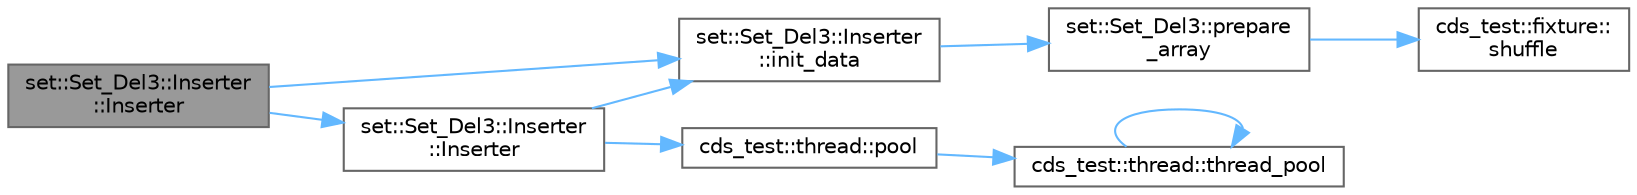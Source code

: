 digraph "set::Set_Del3::Inserter::Inserter"
{
 // LATEX_PDF_SIZE
  bgcolor="transparent";
  edge [fontname=Helvetica,fontsize=10,labelfontname=Helvetica,labelfontsize=10];
  node [fontname=Helvetica,fontsize=10,shape=box,height=0.2,width=0.4];
  rankdir="LR";
  Node1 [id="Node000001",label="set::Set_Del3::Inserter\l::Inserter",height=0.2,width=0.4,color="gray40", fillcolor="grey60", style="filled", fontcolor="black",tooltip=" "];
  Node1 -> Node2 [id="edge9_Node000001_Node000002",color="steelblue1",style="solid",tooltip=" "];
  Node2 [id="Node000002",label="set::Set_Del3::Inserter\l::init_data",height=0.2,width=0.4,color="grey40", fillcolor="white", style="filled",URL="$classset_1_1_set___del3_1_1_inserter.html#a324c4167a1995a87486a5a0dc8cf81e5",tooltip=" "];
  Node2 -> Node3 [id="edge10_Node000002_Node000003",color="steelblue1",style="solid",tooltip=" "];
  Node3 [id="Node000003",label="set::Set_Del3::prepare\l_array",height=0.2,width=0.4,color="grey40", fillcolor="white", style="filled",URL="$classset_1_1_set___del3.html#ad1e47ed7f857e9cfa8c2253dc71e4352",tooltip=" "];
  Node3 -> Node4 [id="edge11_Node000003_Node000004",color="steelblue1",style="solid",tooltip=" "];
  Node4 [id="Node000004",label="cds_test::fixture::\lshuffle",height=0.2,width=0.4,color="grey40", fillcolor="white", style="filled",URL="$classcds__test_1_1fixture.html#a1a98db99b4d82c222b0cb65587ba4a47",tooltip=" "];
  Node1 -> Node5 [id="edge12_Node000001_Node000005",color="steelblue1",style="solid",tooltip=" "];
  Node5 [id="Node000005",label="set::Set_Del3::Inserter\l::Inserter",height=0.2,width=0.4,color="grey40", fillcolor="white", style="filled",URL="$classset_1_1_set___del3_1_1_inserter.html#a14f1b33a5e19a251bef4d4203b189e8e",tooltip=" "];
  Node5 -> Node2 [id="edge13_Node000005_Node000002",color="steelblue1",style="solid",tooltip=" "];
  Node5 -> Node6 [id="edge14_Node000005_Node000006",color="steelblue1",style="solid",tooltip=" "];
  Node6 [id="Node000006",label="cds_test::thread::pool",height=0.2,width=0.4,color="grey40", fillcolor="white", style="filled",URL="$classcds__test_1_1thread.html#aaec869e554d6801b6de091cfada44b71",tooltip=" "];
  Node6 -> Node7 [id="edge15_Node000006_Node000007",color="steelblue1",style="solid",tooltip=" "];
  Node7 [id="Node000007",label="cds_test::thread::thread_pool",height=0.2,width=0.4,color="grey40", fillcolor="white", style="filled",URL="$classcds__test_1_1thread.html#a63d668995109028bdc9cdbb726de4807",tooltip=" "];
  Node7 -> Node7 [id="edge16_Node000007_Node000007",color="steelblue1",style="solid",tooltip=" "];
}
